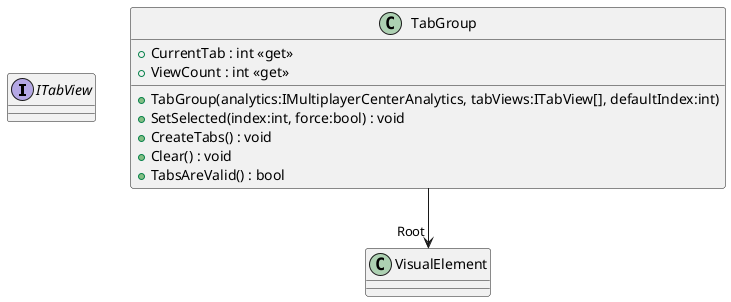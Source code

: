 @startuml
interface ITabView {
}
class TabGroup {
    + CurrentTab : int <<get>>
    + ViewCount : int <<get>>
    + TabGroup(analytics:IMultiplayerCenterAnalytics, tabViews:ITabView[], defaultIndex:int)
    + SetSelected(index:int, force:bool) : void
    + CreateTabs() : void
    + Clear() : void
    + TabsAreValid() : bool
}
TabGroup --> "Root" VisualElement
@enduml
